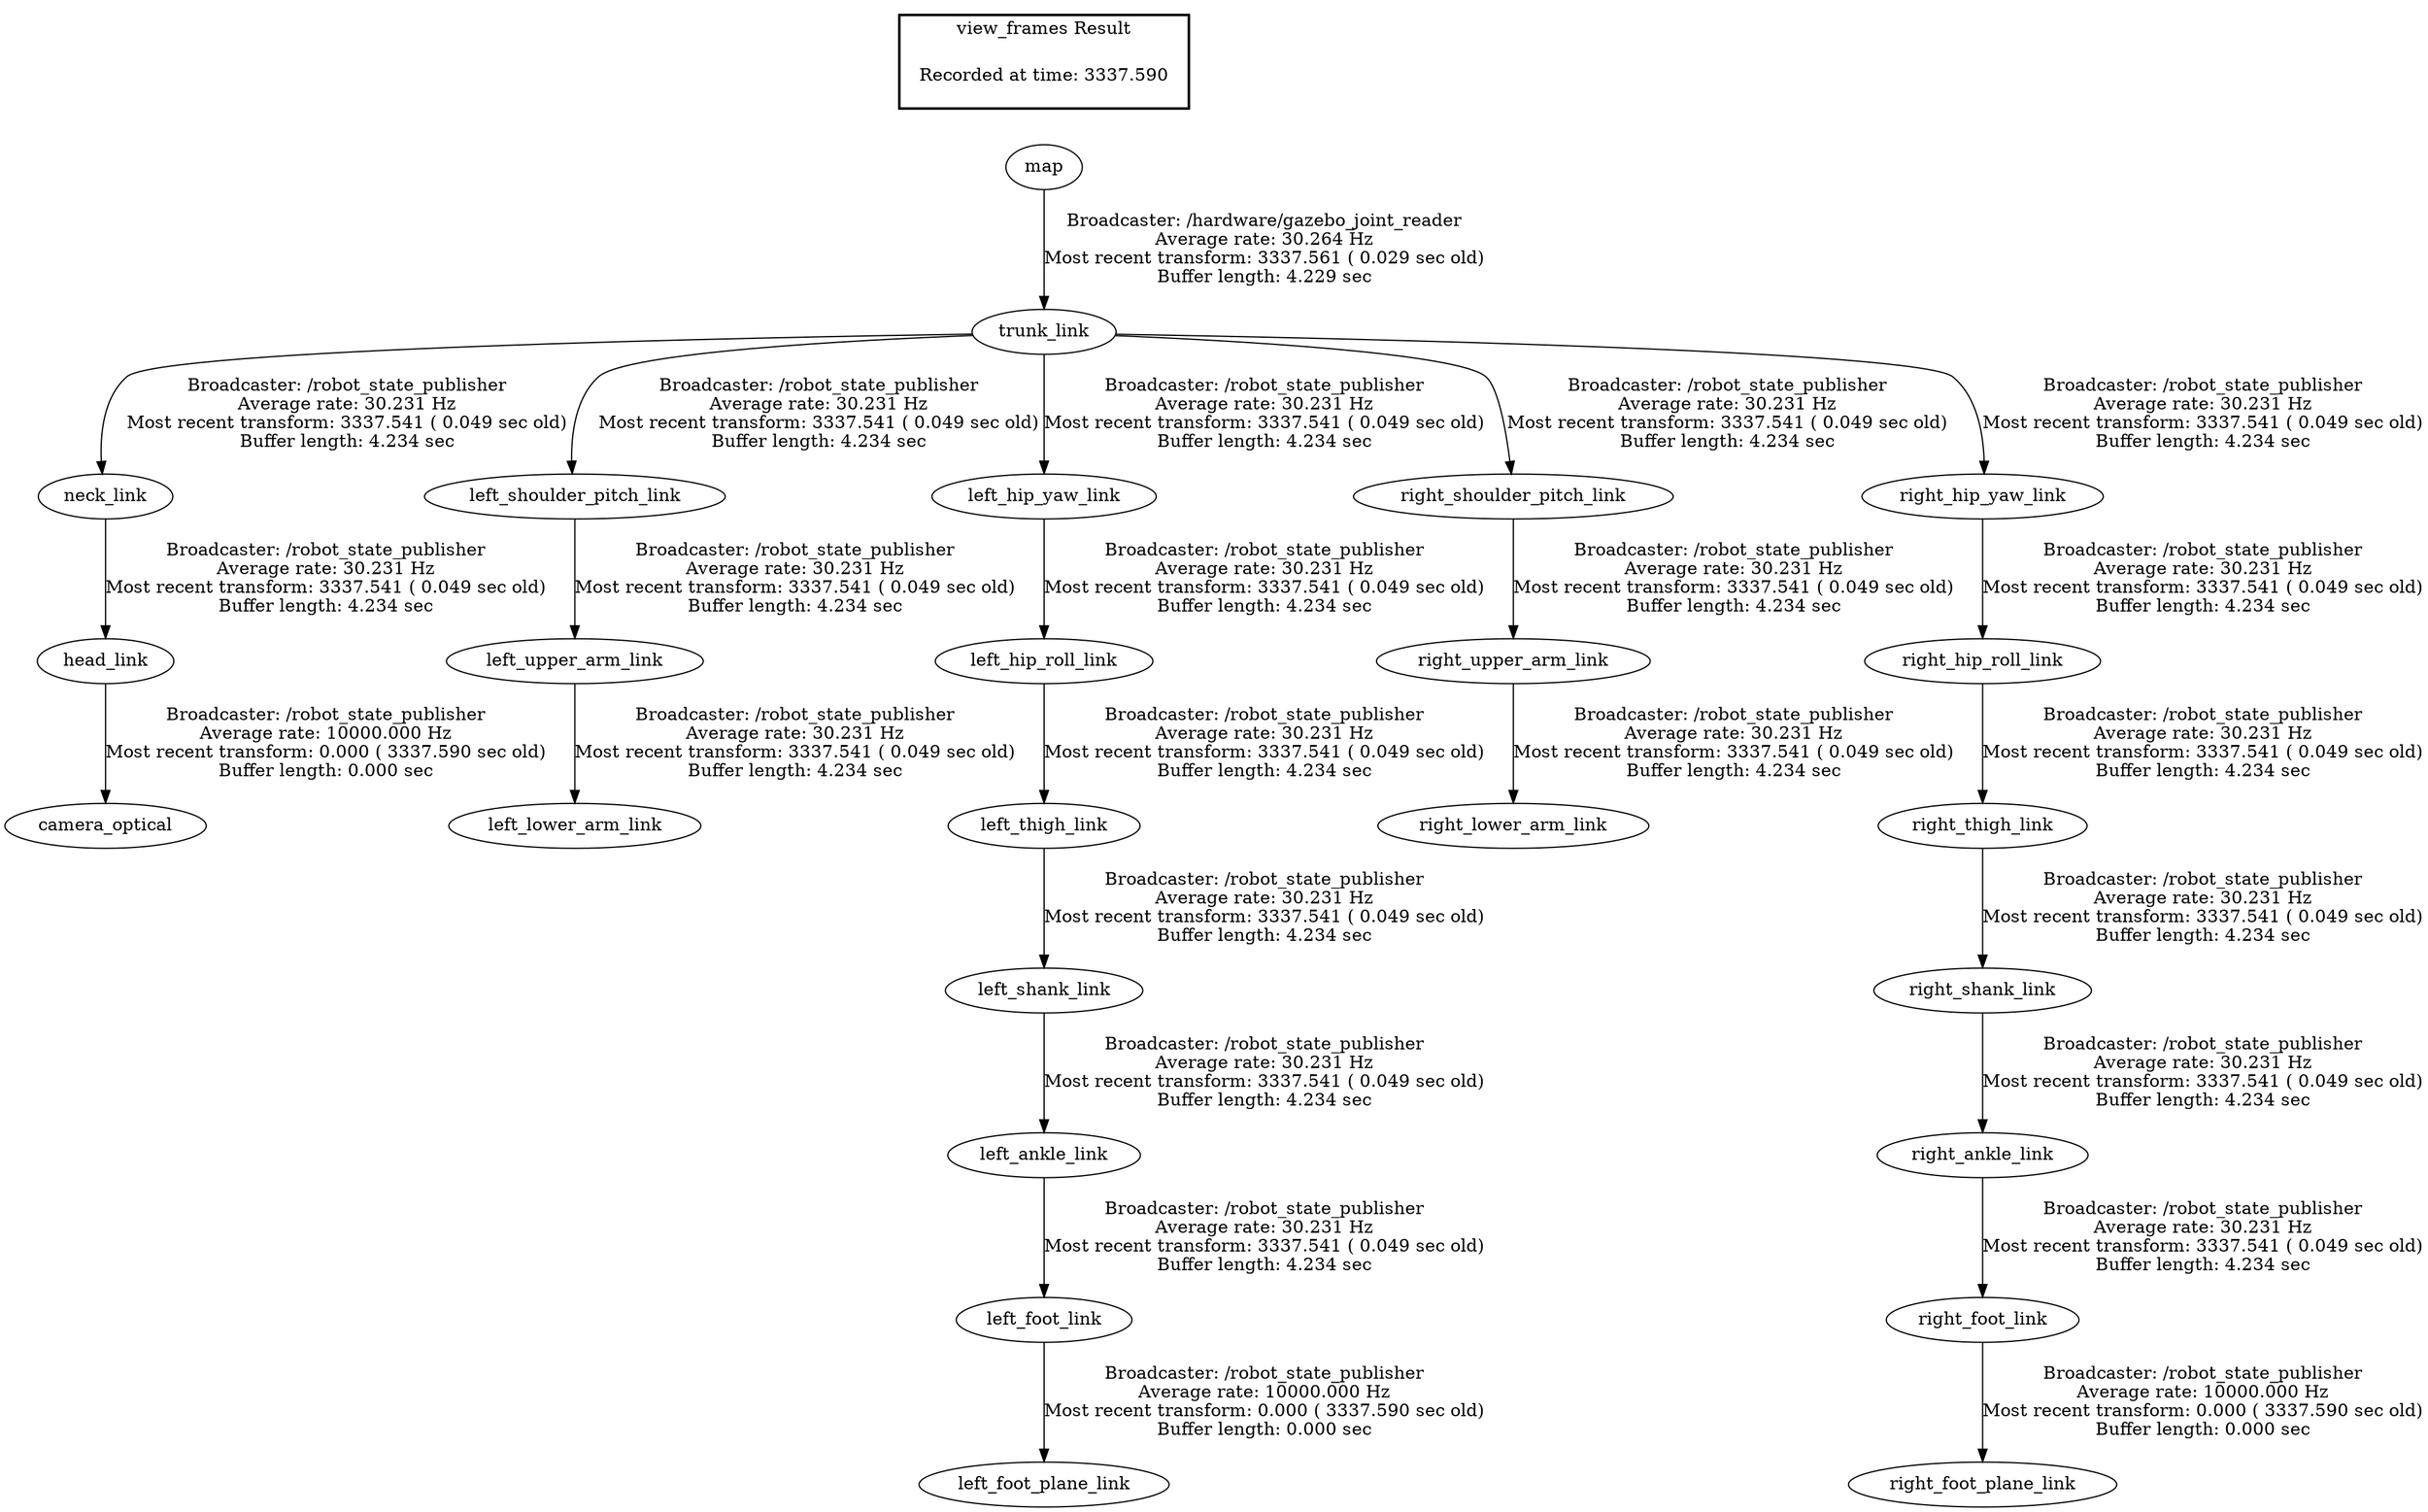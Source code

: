 digraph G {
"head_link" -> "camera_optical"[label="Broadcaster: /robot_state_publisher\nAverage rate: 10000.000 Hz\nMost recent transform: 0.000 ( 3337.590 sec old)\nBuffer length: 0.000 sec\n"];
"neck_link" -> "head_link"[label="Broadcaster: /robot_state_publisher\nAverage rate: 30.231 Hz\nMost recent transform: 3337.541 ( 0.049 sec old)\nBuffer length: 4.234 sec\n"];
"left_foot_link" -> "left_foot_plane_link"[label="Broadcaster: /robot_state_publisher\nAverage rate: 10000.000 Hz\nMost recent transform: 0.000 ( 3337.590 sec old)\nBuffer length: 0.000 sec\n"];
"left_ankle_link" -> "left_foot_link"[label="Broadcaster: /robot_state_publisher\nAverage rate: 30.231 Hz\nMost recent transform: 3337.541 ( 0.049 sec old)\nBuffer length: 4.234 sec\n"];
"right_foot_link" -> "right_foot_plane_link"[label="Broadcaster: /robot_state_publisher\nAverage rate: 10000.000 Hz\nMost recent transform: 0.000 ( 3337.590 sec old)\nBuffer length: 0.000 sec\n"];
"right_ankle_link" -> "right_foot_link"[label="Broadcaster: /robot_state_publisher\nAverage rate: 30.231 Hz\nMost recent transform: 3337.541 ( 0.049 sec old)\nBuffer length: 4.234 sec\n"];
"map" -> "trunk_link"[label="Broadcaster: /hardware/gazebo_joint_reader\nAverage rate: 30.264 Hz\nMost recent transform: 3337.561 ( 0.029 sec old)\nBuffer length: 4.229 sec\n"];
"trunk_link" -> "neck_link"[label="Broadcaster: /robot_state_publisher\nAverage rate: 30.231 Hz\nMost recent transform: 3337.541 ( 0.049 sec old)\nBuffer length: 4.234 sec\n"];
"left_shank_link" -> "left_ankle_link"[label="Broadcaster: /robot_state_publisher\nAverage rate: 30.231 Hz\nMost recent transform: 3337.541 ( 0.049 sec old)\nBuffer length: 4.234 sec\n"];
"left_thigh_link" -> "left_shank_link"[label="Broadcaster: /robot_state_publisher\nAverage rate: 30.231 Hz\nMost recent transform: 3337.541 ( 0.049 sec old)\nBuffer length: 4.234 sec\n"];
"left_upper_arm_link" -> "left_lower_arm_link"[label="Broadcaster: /robot_state_publisher\nAverage rate: 30.231 Hz\nMost recent transform: 3337.541 ( 0.049 sec old)\nBuffer length: 4.234 sec\n"];
"left_shoulder_pitch_link" -> "left_upper_arm_link"[label="Broadcaster: /robot_state_publisher\nAverage rate: 30.231 Hz\nMost recent transform: 3337.541 ( 0.049 sec old)\nBuffer length: 4.234 sec\n"];
"left_hip_roll_link" -> "left_thigh_link"[label="Broadcaster: /robot_state_publisher\nAverage rate: 30.231 Hz\nMost recent transform: 3337.541 ( 0.049 sec old)\nBuffer length: 4.234 sec\n"];
"left_hip_yaw_link" -> "left_hip_roll_link"[label="Broadcaster: /robot_state_publisher\nAverage rate: 30.231 Hz\nMost recent transform: 3337.541 ( 0.049 sec old)\nBuffer length: 4.234 sec\n"];
"trunk_link" -> "left_hip_yaw_link"[label="Broadcaster: /robot_state_publisher\nAverage rate: 30.231 Hz\nMost recent transform: 3337.541 ( 0.049 sec old)\nBuffer length: 4.234 sec\n"];
"trunk_link" -> "left_shoulder_pitch_link"[label="Broadcaster: /robot_state_publisher\nAverage rate: 30.231 Hz\nMost recent transform: 3337.541 ( 0.049 sec old)\nBuffer length: 4.234 sec\n"];
"right_shank_link" -> "right_ankle_link"[label="Broadcaster: /robot_state_publisher\nAverage rate: 30.231 Hz\nMost recent transform: 3337.541 ( 0.049 sec old)\nBuffer length: 4.234 sec\n"];
"right_thigh_link" -> "right_shank_link"[label="Broadcaster: /robot_state_publisher\nAverage rate: 30.231 Hz\nMost recent transform: 3337.541 ( 0.049 sec old)\nBuffer length: 4.234 sec\n"];
"right_upper_arm_link" -> "right_lower_arm_link"[label="Broadcaster: /robot_state_publisher\nAverage rate: 30.231 Hz\nMost recent transform: 3337.541 ( 0.049 sec old)\nBuffer length: 4.234 sec\n"];
"right_shoulder_pitch_link" -> "right_upper_arm_link"[label="Broadcaster: /robot_state_publisher\nAverage rate: 30.231 Hz\nMost recent transform: 3337.541 ( 0.049 sec old)\nBuffer length: 4.234 sec\n"];
"right_hip_roll_link" -> "right_thigh_link"[label="Broadcaster: /robot_state_publisher\nAverage rate: 30.231 Hz\nMost recent transform: 3337.541 ( 0.049 sec old)\nBuffer length: 4.234 sec\n"];
"right_hip_yaw_link" -> "right_hip_roll_link"[label="Broadcaster: /robot_state_publisher\nAverage rate: 30.231 Hz\nMost recent transform: 3337.541 ( 0.049 sec old)\nBuffer length: 4.234 sec\n"];
"trunk_link" -> "right_hip_yaw_link"[label="Broadcaster: /robot_state_publisher\nAverage rate: 30.231 Hz\nMost recent transform: 3337.541 ( 0.049 sec old)\nBuffer length: 4.234 sec\n"];
"trunk_link" -> "right_shoulder_pitch_link"[label="Broadcaster: /robot_state_publisher\nAverage rate: 30.231 Hz\nMost recent transform: 3337.541 ( 0.049 sec old)\nBuffer length: 4.234 sec\n"];
edge [style=invis];
 subgraph cluster_legend { style=bold; color=black; label ="view_frames Result";
"Recorded at time: 3337.590"[ shape=plaintext ] ;
 }->"map";
}